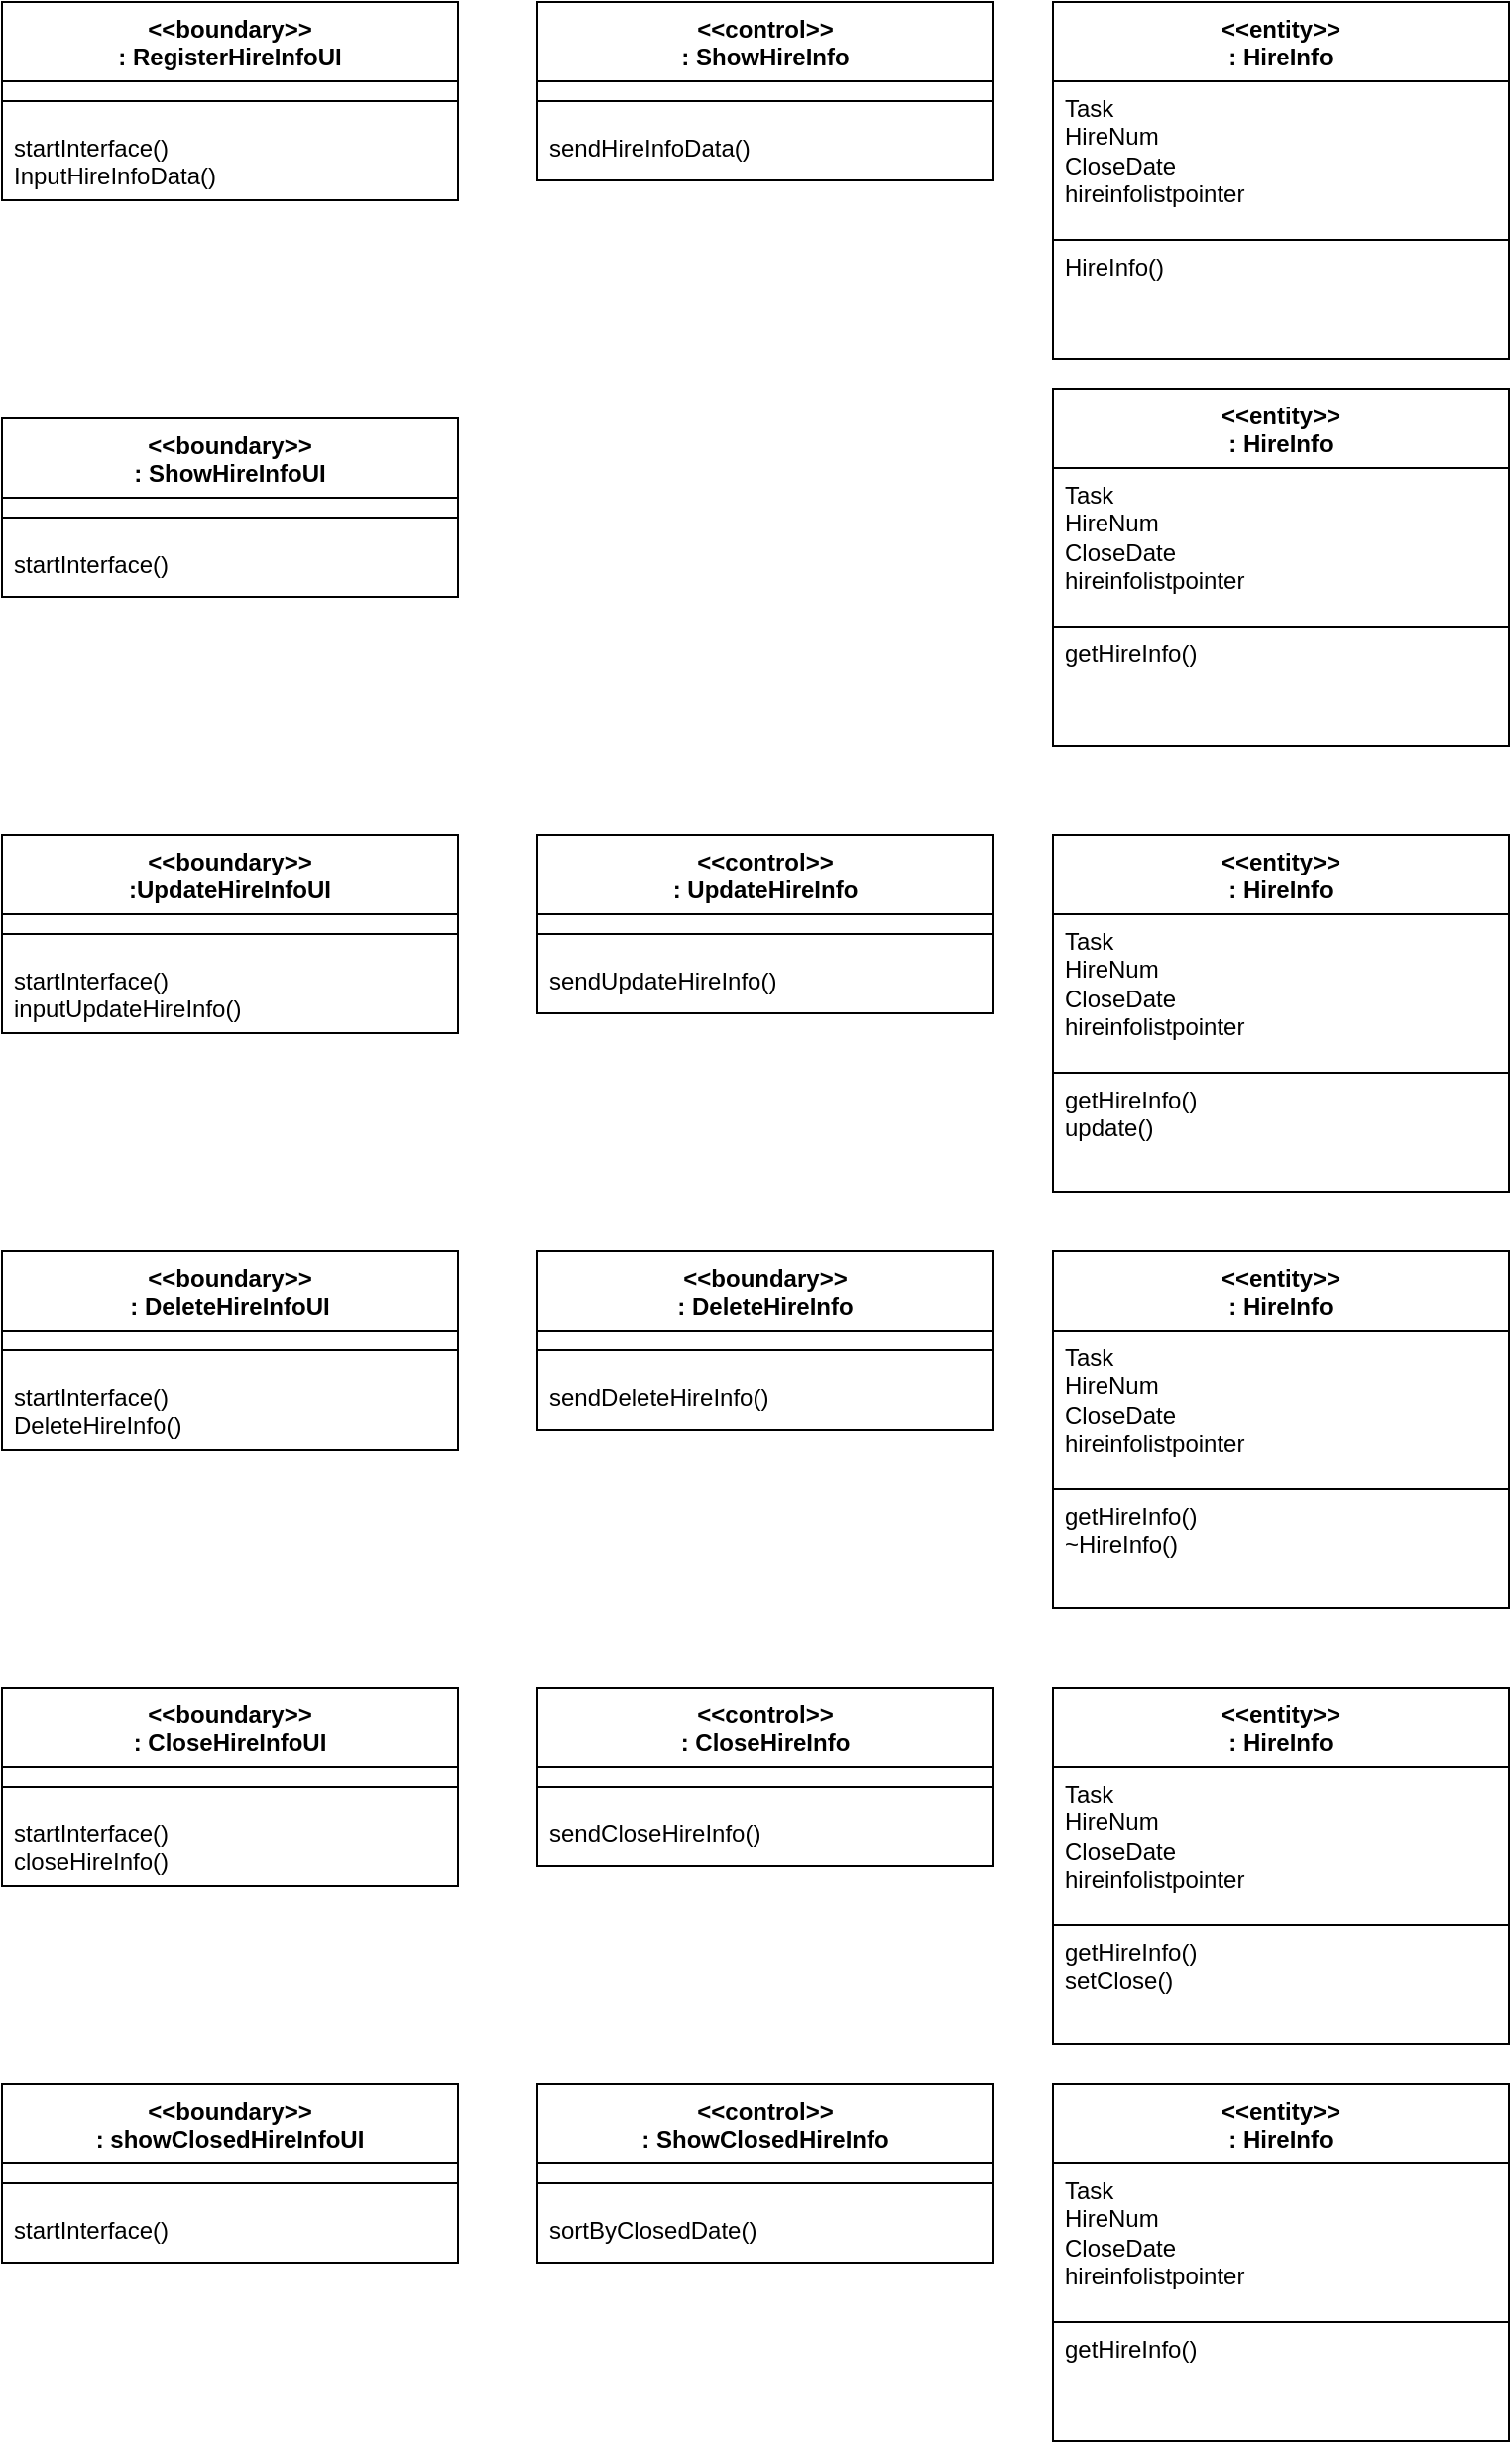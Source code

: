 <mxfile version="21.2.9" type="google">
  <diagram id="eALotmpUcdXb71cxQQtk" name="Class">
    <mxGraphModel grid="1" page="1" gridSize="10" guides="1" tooltips="1" connect="1" arrows="1" fold="1" pageScale="1" pageWidth="900" pageHeight="1300" math="0" shadow="0">
      <root>
        <mxCell id="0" />
        <mxCell id="1" parent="0" />
        <mxCell id="kDmF-Hpspldv77eTt_ew-1" value="&amp;lt;&amp;lt;boundary&amp;gt;&amp;gt;&lt;br&gt;:&amp;nbsp;RegisterHireInfoUI" style="swimlane;fontStyle=1;align=center;verticalAlign=top;childLayout=stackLayout;horizontal=1;startSize=40;horizontalStack=0;resizeParent=1;resizeParentMax=0;resizeLast=0;collapsible=1;marginBottom=0;whiteSpace=wrap;html=1;" vertex="1" parent="1">
          <mxGeometry x="40" y="40" width="230" height="100" as="geometry" />
        </mxCell>
        <mxCell id="kDmF-Hpspldv77eTt_ew-2" value="" style="line;strokeWidth=1;fillColor=none;align=left;verticalAlign=middle;spacingTop=-1;spacingLeft=3;spacingRight=3;rotatable=0;labelPosition=right;points=[];portConstraint=eastwest;strokeColor=inherit;" vertex="1" parent="kDmF-Hpspldv77eTt_ew-1">
          <mxGeometry y="40" width="230" height="20" as="geometry" />
        </mxCell>
        <mxCell id="kDmF-Hpspldv77eTt_ew-3" value="startInterface()&lt;br&gt;InputHireInfoData()" style="text;strokeColor=none;fillColor=none;align=left;verticalAlign=top;spacingLeft=4;spacingRight=4;overflow=hidden;rotatable=0;points=[[0,0.5],[1,0.5]];portConstraint=eastwest;whiteSpace=wrap;html=1;" vertex="1" parent="kDmF-Hpspldv77eTt_ew-1">
          <mxGeometry y="60" width="230" height="40" as="geometry" />
        </mxCell>
        <mxCell id="3-JZhYWRS73Tm0uZbsiD-2" value="&amp;lt;&amp;lt;control&amp;gt;&amp;gt;&lt;br style=&quot;border-color: var(--border-color);&quot;&gt;:&amp;nbsp;ShowHireInfo" style="swimlane;fontStyle=1;align=center;verticalAlign=top;childLayout=stackLayout;horizontal=1;startSize=40;horizontalStack=0;resizeParent=1;resizeParentMax=0;resizeLast=0;collapsible=1;marginBottom=0;whiteSpace=wrap;html=1;" vertex="1" parent="1">
          <mxGeometry x="310" y="40" width="230" height="90" as="geometry" />
        </mxCell>
        <mxCell id="3-JZhYWRS73Tm0uZbsiD-3" value="" style="line;strokeWidth=1;fillColor=none;align=left;verticalAlign=middle;spacingTop=-1;spacingLeft=3;spacingRight=3;rotatable=0;labelPosition=right;points=[];portConstraint=eastwest;strokeColor=inherit;" vertex="1" parent="3-JZhYWRS73Tm0uZbsiD-2">
          <mxGeometry y="40" width="230" height="20" as="geometry" />
        </mxCell>
        <mxCell id="3-JZhYWRS73Tm0uZbsiD-4" value="sendHireInfoData()" style="text;strokeColor=none;fillColor=none;align=left;verticalAlign=top;spacingLeft=4;spacingRight=4;overflow=hidden;rotatable=0;points=[[0,0.5],[1,0.5]];portConstraint=eastwest;whiteSpace=wrap;html=1;" vertex="1" parent="3-JZhYWRS73Tm0uZbsiD-2">
          <mxGeometry y="60" width="230" height="30" as="geometry" />
        </mxCell>
        <mxCell id="Q3w1870F2dKRw3mI5TbT-1" value="&amp;lt;&amp;lt;boundary&amp;gt;&amp;gt;&lt;br&gt;: ShowHireInfoUI" style="swimlane;fontStyle=1;align=center;verticalAlign=top;childLayout=stackLayout;horizontal=1;startSize=40;horizontalStack=0;resizeParent=1;resizeParentMax=0;resizeLast=0;collapsible=1;marginBottom=0;whiteSpace=wrap;html=1;" vertex="1" parent="1">
          <mxGeometry x="40" y="250" width="230" height="90" as="geometry" />
        </mxCell>
        <mxCell id="Q3w1870F2dKRw3mI5TbT-2" value="" style="line;strokeWidth=1;fillColor=none;align=left;verticalAlign=middle;spacingTop=-1;spacingLeft=3;spacingRight=3;rotatable=0;labelPosition=right;points=[];portConstraint=eastwest;strokeColor=inherit;" vertex="1" parent="Q3w1870F2dKRw3mI5TbT-1">
          <mxGeometry y="40" width="230" height="20" as="geometry" />
        </mxCell>
        <mxCell id="Q3w1870F2dKRw3mI5TbT-3" value="startInterface()" style="text;strokeColor=none;fillColor=none;align=left;verticalAlign=top;spacingLeft=4;spacingRight=4;overflow=hidden;rotatable=0;points=[[0,0.5],[1,0.5]];portConstraint=eastwest;whiteSpace=wrap;html=1;" vertex="1" parent="Q3w1870F2dKRw3mI5TbT-1">
          <mxGeometry y="60" width="230" height="30" as="geometry" />
        </mxCell>
        <mxCell id="YVO0VVKDCRgYsHPqzTSh-1" value="&amp;lt;&amp;lt;boundary&amp;gt;&amp;gt;&lt;br&gt;: DeleteHireInfoUI" style="swimlane;fontStyle=1;align=center;verticalAlign=top;childLayout=stackLayout;horizontal=1;startSize=40;horizontalStack=0;resizeParent=1;resizeParentMax=0;resizeLast=0;collapsible=1;marginBottom=0;whiteSpace=wrap;html=1;" vertex="1" parent="1">
          <mxGeometry x="40" y="670" width="230" height="100" as="geometry" />
        </mxCell>
        <mxCell id="YVO0VVKDCRgYsHPqzTSh-2" value="" style="line;strokeWidth=1;fillColor=none;align=left;verticalAlign=middle;spacingTop=-1;spacingLeft=3;spacingRight=3;rotatable=0;labelPosition=right;points=[];portConstraint=eastwest;strokeColor=inherit;" vertex="1" parent="YVO0VVKDCRgYsHPqzTSh-1">
          <mxGeometry y="40" width="230" height="20" as="geometry" />
        </mxCell>
        <mxCell id="YVO0VVKDCRgYsHPqzTSh-3" value="startInterface()&lt;br&gt;DeleteHireInfo()" style="text;strokeColor=none;fillColor=none;align=left;verticalAlign=top;spacingLeft=4;spacingRight=4;overflow=hidden;rotatable=0;points=[[0,0.5],[1,0.5]];portConstraint=eastwest;whiteSpace=wrap;html=1;" vertex="1" parent="YVO0VVKDCRgYsHPqzTSh-1">
          <mxGeometry y="60" width="230" height="40" as="geometry" />
        </mxCell>
        <mxCell id="YVO0VVKDCRgYsHPqzTSh-4" value="&amp;lt;&amp;lt;boundary&amp;gt;&amp;gt;&lt;br&gt;:&amp;nbsp;DeleteHireInfo" style="swimlane;fontStyle=1;align=center;verticalAlign=top;childLayout=stackLayout;horizontal=1;startSize=40;horizontalStack=0;resizeParent=1;resizeParentMax=0;resizeLast=0;collapsible=1;marginBottom=0;whiteSpace=wrap;html=1;" vertex="1" parent="1">
          <mxGeometry x="310" y="670" width="230" height="90" as="geometry" />
        </mxCell>
        <mxCell id="YVO0VVKDCRgYsHPqzTSh-5" value="" style="line;strokeWidth=1;fillColor=none;align=left;verticalAlign=middle;spacingTop=-1;spacingLeft=3;spacingRight=3;rotatable=0;labelPosition=right;points=[];portConstraint=eastwest;strokeColor=inherit;" vertex="1" parent="YVO0VVKDCRgYsHPqzTSh-4">
          <mxGeometry y="40" width="230" height="20" as="geometry" />
        </mxCell>
        <mxCell id="YVO0VVKDCRgYsHPqzTSh-6" value="sendDeleteHireInfo()" style="text;strokeColor=none;fillColor=none;align=left;verticalAlign=top;spacingLeft=4;spacingRight=4;overflow=hidden;rotatable=0;points=[[0,0.5],[1,0.5]];portConstraint=eastwest;whiteSpace=wrap;html=1;" vertex="1" parent="YVO0VVKDCRgYsHPqzTSh-4">
          <mxGeometry y="60" width="230" height="30" as="geometry" />
        </mxCell>
        <mxCell id="EzFcwholfgZ4JILVqK_i-1" value="&amp;lt;&amp;lt;boundary&amp;gt;&amp;gt;&lt;br&gt;:UpdateHireInfoUI" style="swimlane;fontStyle=1;align=center;verticalAlign=top;childLayout=stackLayout;horizontal=1;startSize=40;horizontalStack=0;resizeParent=1;resizeParentMax=0;resizeLast=0;collapsible=1;marginBottom=0;whiteSpace=wrap;html=1;" vertex="1" parent="1">
          <mxGeometry x="40" y="460" width="230" height="100" as="geometry" />
        </mxCell>
        <mxCell id="EzFcwholfgZ4JILVqK_i-2" value="" style="line;strokeWidth=1;fillColor=none;align=left;verticalAlign=middle;spacingTop=-1;spacingLeft=3;spacingRight=3;rotatable=0;labelPosition=right;points=[];portConstraint=eastwest;strokeColor=inherit;" vertex="1" parent="EzFcwholfgZ4JILVqK_i-1">
          <mxGeometry y="40" width="230" height="20" as="geometry" />
        </mxCell>
        <mxCell id="EzFcwholfgZ4JILVqK_i-3" value="startInterface()&lt;br&gt;inputUpdateHireInfo()" style="text;strokeColor=none;fillColor=none;align=left;verticalAlign=top;spacingLeft=4;spacingRight=4;overflow=hidden;rotatable=0;points=[[0,0.5],[1,0.5]];portConstraint=eastwest;whiteSpace=wrap;html=1;" vertex="1" parent="EzFcwholfgZ4JILVqK_i-1">
          <mxGeometry y="60" width="230" height="40" as="geometry" />
        </mxCell>
        <mxCell id="EzFcwholfgZ4JILVqK_i-4" value="&amp;lt;&amp;lt;control&amp;gt;&amp;gt;&lt;br style=&quot;border-color: var(--border-color);&quot;&gt;: UpdateHireInfo" style="swimlane;fontStyle=1;align=center;verticalAlign=top;childLayout=stackLayout;horizontal=1;startSize=40;horizontalStack=0;resizeParent=1;resizeParentMax=0;resizeLast=0;collapsible=1;marginBottom=0;whiteSpace=wrap;html=1;" vertex="1" parent="1">
          <mxGeometry x="310" y="460" width="230" height="90" as="geometry" />
        </mxCell>
        <mxCell id="EzFcwholfgZ4JILVqK_i-5" value="" style="line;strokeWidth=1;fillColor=none;align=left;verticalAlign=middle;spacingTop=-1;spacingLeft=3;spacingRight=3;rotatable=0;labelPosition=right;points=[];portConstraint=eastwest;strokeColor=inherit;" vertex="1" parent="EzFcwholfgZ4JILVqK_i-4">
          <mxGeometry y="40" width="230" height="20" as="geometry" />
        </mxCell>
        <mxCell id="EzFcwholfgZ4JILVqK_i-6" value="sendUpdateHireInfo()" style="text;strokeColor=none;fillColor=none;align=left;verticalAlign=top;spacingLeft=4;spacingRight=4;overflow=hidden;rotatable=0;points=[[0,0.5],[1,0.5]];portConstraint=eastwest;whiteSpace=wrap;html=1;" vertex="1" parent="EzFcwholfgZ4JILVqK_i-4">
          <mxGeometry y="60" width="230" height="30" as="geometry" />
        </mxCell>
        <mxCell id="IsQ5mraXpVtjKsYl3jm2-1" value="&amp;lt;&amp;lt;entity&amp;gt;&amp;gt;&lt;br style=&quot;border-color: var(--border-color);&quot;&gt;: HireInfo" style="swimlane;fontStyle=1;align=center;verticalAlign=top;childLayout=stackLayout;horizontal=1;startSize=40;horizontalStack=0;resizeParent=1;resizeParentMax=0;resizeLast=0;collapsible=1;marginBottom=0;whiteSpace=wrap;html=1;" vertex="1" parent="1">
          <mxGeometry x="570" y="460" width="230" height="120" as="geometry" />
        </mxCell>
        <mxCell id="IsQ5mraXpVtjKsYl3jm2-3" value="Task&lt;br&gt;HireNum&lt;br&gt;CloseDate&lt;br&gt;hireinfolistpointer" style="text;strokeColor=default;fillColor=none;align=left;verticalAlign=top;spacingLeft=4;spacingRight=4;overflow=hidden;rotatable=0;points=[[0,0.5],[1,0.5]];portConstraint=eastwest;whiteSpace=wrap;html=1;" vertex="1" parent="IsQ5mraXpVtjKsYl3jm2-1">
          <mxGeometry y="40" width="230" height="80" as="geometry" />
        </mxCell>
        <mxCell id="oX9DkSlFx_TzjabnUO2F-3" value="getHireInfo()&lt;br&gt;update()" style="text;strokeColor=default;fillColor=none;align=left;verticalAlign=top;spacingLeft=4;spacingRight=4;overflow=hidden;rotatable=0;points=[[0,0.5],[1,0.5]];portConstraint=eastwest;whiteSpace=wrap;html=1;" vertex="1" parent="1">
          <mxGeometry x="570" y="580" width="230" height="60" as="geometry" />
        </mxCell>
        <mxCell id="5aZtNPiqjWfiLl0IAE5G-2" value="&amp;lt;&amp;lt;entity&amp;gt;&amp;gt;&lt;br style=&quot;border-color: var(--border-color);&quot;&gt;: HireInfo" style="swimlane;fontStyle=1;align=center;verticalAlign=top;childLayout=stackLayout;horizontal=1;startSize=40;horizontalStack=0;resizeParent=1;resizeParentMax=0;resizeLast=0;collapsible=1;marginBottom=0;whiteSpace=wrap;html=1;" vertex="1" parent="1">
          <mxGeometry x="570" y="40" width="230" height="120" as="geometry" />
        </mxCell>
        <mxCell id="5aZtNPiqjWfiLl0IAE5G-3" value="Task&lt;br&gt;HireNum&lt;br&gt;CloseDate&lt;br&gt;hireinfolistpointer" style="text;strokeColor=default;fillColor=none;align=left;verticalAlign=top;spacingLeft=4;spacingRight=4;overflow=hidden;rotatable=0;points=[[0,0.5],[1,0.5]];portConstraint=eastwest;whiteSpace=wrap;html=1;" vertex="1" parent="5aZtNPiqjWfiLl0IAE5G-2">
          <mxGeometry y="40" width="230" height="80" as="geometry" />
        </mxCell>
        <mxCell id="5aZtNPiqjWfiLl0IAE5G-4" value="HireInfo()" style="text;strokeColor=default;fillColor=none;align=left;verticalAlign=top;spacingLeft=4;spacingRight=4;overflow=hidden;rotatable=0;points=[[0,0.5],[1,0.5]];portConstraint=eastwest;whiteSpace=wrap;html=1;" vertex="1" parent="1">
          <mxGeometry x="570" y="160" width="230" height="60" as="geometry" />
        </mxCell>
        <mxCell id="pcpPYOIH_HQE1LhaKmYd-1" value="&amp;lt;&amp;lt;entity&amp;gt;&amp;gt;&lt;br style=&quot;border-color: var(--border-color);&quot;&gt;: HireInfo" style="swimlane;fontStyle=1;align=center;verticalAlign=top;childLayout=stackLayout;horizontal=1;startSize=40;horizontalStack=0;resizeParent=1;resizeParentMax=0;resizeLast=0;collapsible=1;marginBottom=0;whiteSpace=wrap;html=1;" vertex="1" parent="1">
          <mxGeometry x="570" y="235" width="230" height="120" as="geometry" />
        </mxCell>
        <mxCell id="pcpPYOIH_HQE1LhaKmYd-2" value="Task&lt;br&gt;HireNum&lt;br&gt;CloseDate&lt;br&gt;hireinfolistpointer" style="text;strokeColor=default;fillColor=none;align=left;verticalAlign=top;spacingLeft=4;spacingRight=4;overflow=hidden;rotatable=0;points=[[0,0.5],[1,0.5]];portConstraint=eastwest;whiteSpace=wrap;html=1;" vertex="1" parent="pcpPYOIH_HQE1LhaKmYd-1">
          <mxGeometry y="40" width="230" height="80" as="geometry" />
        </mxCell>
        <mxCell id="pcpPYOIH_HQE1LhaKmYd-3" value="getHireInfo()" style="text;strokeColor=default;fillColor=none;align=left;verticalAlign=top;spacingLeft=4;spacingRight=4;overflow=hidden;rotatable=0;points=[[0,0.5],[1,0.5]];portConstraint=eastwest;whiteSpace=wrap;html=1;" vertex="1" parent="1">
          <mxGeometry x="570" y="355" width="230" height="60" as="geometry" />
        </mxCell>
        <mxCell id="b-93uMGF-Rq3lxpa7xJu-1" value="&amp;lt;&amp;lt;entity&amp;gt;&amp;gt;&lt;br style=&quot;border-color: var(--border-color);&quot;&gt;: HireInfo" style="swimlane;fontStyle=1;align=center;verticalAlign=top;childLayout=stackLayout;horizontal=1;startSize=40;horizontalStack=0;resizeParent=1;resizeParentMax=0;resizeLast=0;collapsible=1;marginBottom=0;whiteSpace=wrap;html=1;" vertex="1" parent="1">
          <mxGeometry x="570" y="670" width="230" height="120" as="geometry" />
        </mxCell>
        <mxCell id="b-93uMGF-Rq3lxpa7xJu-2" value="Task&lt;br&gt;HireNum&lt;br&gt;CloseDate&lt;br&gt;hireinfolistpointer" style="text;strokeColor=default;fillColor=none;align=left;verticalAlign=top;spacingLeft=4;spacingRight=4;overflow=hidden;rotatable=0;points=[[0,0.5],[1,0.5]];portConstraint=eastwest;whiteSpace=wrap;html=1;" vertex="1" parent="b-93uMGF-Rq3lxpa7xJu-1">
          <mxGeometry y="40" width="230" height="80" as="geometry" />
        </mxCell>
        <mxCell id="b-93uMGF-Rq3lxpa7xJu-3" value="getHireInfo()&lt;br&gt;~HireInfo()" style="text;strokeColor=default;fillColor=none;align=left;verticalAlign=top;spacingLeft=4;spacingRight=4;overflow=hidden;rotatable=0;points=[[0,0.5],[1,0.5]];portConstraint=eastwest;whiteSpace=wrap;html=1;" vertex="1" parent="1">
          <mxGeometry x="570" y="790" width="230" height="60" as="geometry" />
        </mxCell>
        <mxCell id="62CtInTT40i0BWKfJRz8-1" value="&amp;lt;&amp;lt;boundary&amp;gt;&amp;gt;&lt;br&gt;:&amp;nbsp;CloseHireInfoUI" style="swimlane;fontStyle=1;align=center;verticalAlign=top;childLayout=stackLayout;horizontal=1;startSize=40;horizontalStack=0;resizeParent=1;resizeParentMax=0;resizeLast=0;collapsible=1;marginBottom=0;whiteSpace=wrap;html=1;" vertex="1" parent="1">
          <mxGeometry x="40" y="890" width="230" height="100" as="geometry" />
        </mxCell>
        <mxCell id="62CtInTT40i0BWKfJRz8-2" value="" style="line;strokeWidth=1;fillColor=none;align=left;verticalAlign=middle;spacingTop=-1;spacingLeft=3;spacingRight=3;rotatable=0;labelPosition=right;points=[];portConstraint=eastwest;strokeColor=inherit;" vertex="1" parent="62CtInTT40i0BWKfJRz8-1">
          <mxGeometry y="40" width="230" height="20" as="geometry" />
        </mxCell>
        <mxCell id="62CtInTT40i0BWKfJRz8-3" value="startInterface()&lt;br&gt;closeHireInfo()" style="text;strokeColor=none;fillColor=none;align=left;verticalAlign=top;spacingLeft=4;spacingRight=4;overflow=hidden;rotatable=0;points=[[0,0.5],[1,0.5]];portConstraint=eastwest;whiteSpace=wrap;html=1;" vertex="1" parent="62CtInTT40i0BWKfJRz8-1">
          <mxGeometry y="60" width="230" height="40" as="geometry" />
        </mxCell>
        <mxCell id="62CtInTT40i0BWKfJRz8-4" value="&amp;lt;&amp;lt;control&amp;gt;&amp;gt;&lt;br style=&quot;border-color: var(--border-color);&quot;&gt;:&amp;nbsp;CloseHireInfo" style="swimlane;fontStyle=1;align=center;verticalAlign=top;childLayout=stackLayout;horizontal=1;startSize=40;horizontalStack=0;resizeParent=1;resizeParentMax=0;resizeLast=0;collapsible=1;marginBottom=0;whiteSpace=wrap;html=1;" vertex="1" parent="1">
          <mxGeometry x="310" y="890" width="230" height="90" as="geometry" />
        </mxCell>
        <mxCell id="62CtInTT40i0BWKfJRz8-5" value="" style="line;strokeWidth=1;fillColor=none;align=left;verticalAlign=middle;spacingTop=-1;spacingLeft=3;spacingRight=3;rotatable=0;labelPosition=right;points=[];portConstraint=eastwest;strokeColor=inherit;" vertex="1" parent="62CtInTT40i0BWKfJRz8-4">
          <mxGeometry y="40" width="230" height="20" as="geometry" />
        </mxCell>
        <mxCell id="62CtInTT40i0BWKfJRz8-6" value="sendCloseHireInfo()" style="text;strokeColor=none;fillColor=none;align=left;verticalAlign=top;spacingLeft=4;spacingRight=4;overflow=hidden;rotatable=0;points=[[0,0.5],[1,0.5]];portConstraint=eastwest;whiteSpace=wrap;html=1;" vertex="1" parent="62CtInTT40i0BWKfJRz8-4">
          <mxGeometry y="60" width="230" height="30" as="geometry" />
        </mxCell>
        <mxCell id="62CtInTT40i0BWKfJRz8-7" value="&amp;lt;&amp;lt;boundary&amp;gt;&amp;gt;&lt;br&gt;: showClosedHireInfoUI" style="swimlane;fontStyle=1;align=center;verticalAlign=top;childLayout=stackLayout;horizontal=1;startSize=40;horizontalStack=0;resizeParent=1;resizeParentMax=0;resizeLast=0;collapsible=1;marginBottom=0;whiteSpace=wrap;html=1;" vertex="1" parent="1">
          <mxGeometry x="40" y="1090" width="230" height="90" as="geometry" />
        </mxCell>
        <mxCell id="62CtInTT40i0BWKfJRz8-8" value="" style="line;strokeWidth=1;fillColor=none;align=left;verticalAlign=middle;spacingTop=-1;spacingLeft=3;spacingRight=3;rotatable=0;labelPosition=right;points=[];portConstraint=eastwest;strokeColor=inherit;" vertex="1" parent="62CtInTT40i0BWKfJRz8-7">
          <mxGeometry y="40" width="230" height="20" as="geometry" />
        </mxCell>
        <mxCell id="62CtInTT40i0BWKfJRz8-9" value="startInterface()" style="text;strokeColor=none;fillColor=none;align=left;verticalAlign=top;spacingLeft=4;spacingRight=4;overflow=hidden;rotatable=0;points=[[0,0.5],[1,0.5]];portConstraint=eastwest;whiteSpace=wrap;html=1;" vertex="1" parent="62CtInTT40i0BWKfJRz8-7">
          <mxGeometry y="60" width="230" height="30" as="geometry" />
        </mxCell>
        <mxCell id="62CtInTT40i0BWKfJRz8-10" value="&amp;lt;&amp;lt;control&amp;gt;&amp;gt;&lt;br&gt;: ShowClosedHireInfo" style="swimlane;fontStyle=1;align=center;verticalAlign=top;childLayout=stackLayout;horizontal=1;startSize=40;horizontalStack=0;resizeParent=1;resizeParentMax=0;resizeLast=0;collapsible=1;marginBottom=0;whiteSpace=wrap;html=1;" vertex="1" parent="1">
          <mxGeometry x="310" y="1090" width="230" height="90" as="geometry" />
        </mxCell>
        <mxCell id="62CtInTT40i0BWKfJRz8-11" value="" style="line;strokeWidth=1;fillColor=none;align=left;verticalAlign=middle;spacingTop=-1;spacingLeft=3;spacingRight=3;rotatable=0;labelPosition=right;points=[];portConstraint=eastwest;strokeColor=inherit;" vertex="1" parent="62CtInTT40i0BWKfJRz8-10">
          <mxGeometry y="40" width="230" height="20" as="geometry" />
        </mxCell>
        <mxCell id="62CtInTT40i0BWKfJRz8-12" value="sortByClosedDate()" style="text;strokeColor=none;fillColor=none;align=left;verticalAlign=top;spacingLeft=4;spacingRight=4;overflow=hidden;rotatable=0;points=[[0,0.5],[1,0.5]];portConstraint=eastwest;whiteSpace=wrap;html=1;" vertex="1" parent="62CtInTT40i0BWKfJRz8-10">
          <mxGeometry y="60" width="230" height="30" as="geometry" />
        </mxCell>
        <mxCell id="62CtInTT40i0BWKfJRz8-13" value="&amp;lt;&amp;lt;entity&amp;gt;&amp;gt;&lt;br style=&quot;border-color: var(--border-color);&quot;&gt;: HireInfo" style="swimlane;fontStyle=1;align=center;verticalAlign=top;childLayout=stackLayout;horizontal=1;startSize=40;horizontalStack=0;resizeParent=1;resizeParentMax=0;resizeLast=0;collapsible=1;marginBottom=0;whiteSpace=wrap;html=1;" vertex="1" parent="1">
          <mxGeometry x="570" y="890" width="230" height="120" as="geometry" />
        </mxCell>
        <mxCell id="62CtInTT40i0BWKfJRz8-14" value="Task&lt;br&gt;HireNum&lt;br&gt;CloseDate&lt;br&gt;hireinfolistpointer" style="text;strokeColor=default;fillColor=none;align=left;verticalAlign=top;spacingLeft=4;spacingRight=4;overflow=hidden;rotatable=0;points=[[0,0.5],[1,0.5]];portConstraint=eastwest;whiteSpace=wrap;html=1;" vertex="1" parent="62CtInTT40i0BWKfJRz8-13">
          <mxGeometry y="40" width="230" height="80" as="geometry" />
        </mxCell>
        <mxCell id="62CtInTT40i0BWKfJRz8-15" value="getHireInfo()&lt;br&gt;setClose()" style="text;strokeColor=default;fillColor=none;align=left;verticalAlign=top;spacingLeft=4;spacingRight=4;overflow=hidden;rotatable=0;points=[[0,0.5],[1,0.5]];portConstraint=eastwest;whiteSpace=wrap;html=1;" vertex="1" parent="1">
          <mxGeometry x="570" y="1010" width="230" height="60" as="geometry" />
        </mxCell>
        <mxCell id="62CtInTT40i0BWKfJRz8-16" value="&amp;lt;&amp;lt;entity&amp;gt;&amp;gt;&lt;br style=&quot;border-color: var(--border-color);&quot;&gt;: HireInfo" style="swimlane;fontStyle=1;align=center;verticalAlign=top;childLayout=stackLayout;horizontal=1;startSize=40;horizontalStack=0;resizeParent=1;resizeParentMax=0;resizeLast=0;collapsible=1;marginBottom=0;whiteSpace=wrap;html=1;" vertex="1" parent="1">
          <mxGeometry x="570" y="1090" width="230" height="120" as="geometry" />
        </mxCell>
        <mxCell id="62CtInTT40i0BWKfJRz8-17" value="Task&lt;br&gt;HireNum&lt;br&gt;CloseDate&lt;br&gt;hireinfolistpointer" style="text;strokeColor=default;fillColor=none;align=left;verticalAlign=top;spacingLeft=4;spacingRight=4;overflow=hidden;rotatable=0;points=[[0,0.5],[1,0.5]];portConstraint=eastwest;whiteSpace=wrap;html=1;" vertex="1" parent="62CtInTT40i0BWKfJRz8-16">
          <mxGeometry y="40" width="230" height="80" as="geometry" />
        </mxCell>
        <mxCell id="62CtInTT40i0BWKfJRz8-18" value="getHireInfo()" style="text;strokeColor=default;fillColor=none;align=left;verticalAlign=top;spacingLeft=4;spacingRight=4;overflow=hidden;rotatable=0;points=[[0,0.5],[1,0.5]];portConstraint=eastwest;whiteSpace=wrap;html=1;" vertex="1" parent="1">
          <mxGeometry x="570" y="1210" width="230" height="60" as="geometry" />
        </mxCell>
      </root>
    </mxGraphModel>
  </diagram>
</mxfile>
